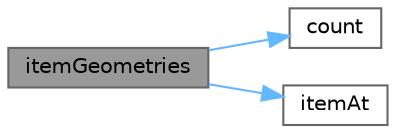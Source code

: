 digraph "itemGeometries"
{
 // LATEX_PDF_SIZE
  bgcolor="transparent";
  edge [fontname=Helvetica,fontsize=10,labelfontname=Helvetica,labelfontsize=10];
  node [fontname=Helvetica,fontsize=10,shape=box,height=0.2,width=0.4];
  rankdir="LR";
  Node1 [id="Node000001",label="itemGeometries",height=0.2,width=0.4,color="gray40", fillcolor="grey60", style="filled", fontcolor="black",tooltip="获取所有布局项的几何区域"];
  Node1 -> Node2 [id="edge1_Node000001_Node000002",color="steelblue1",style="solid",tooltip=" "];
  Node2 [id="Node000002",label="count",height=0.2,width=0.4,color="grey40", fillcolor="white", style="filled",URL="$class_my_flow_layout.html#a9e27218280fd27ef41c64cb7e705249a",tooltip="获取布局项数量"];
  Node1 -> Node3 [id="edge2_Node000001_Node000003",color="steelblue1",style="solid",tooltip=" "];
  Node3 [id="Node000003",label="itemAt",height=0.2,width=0.4,color="grey40", fillcolor="white", style="filled",URL="$class_my_flow_layout.html#a1c4494f3e99dfeb9ee9de910781a18f7",tooltip="获取指定索引的布局项"];
}
